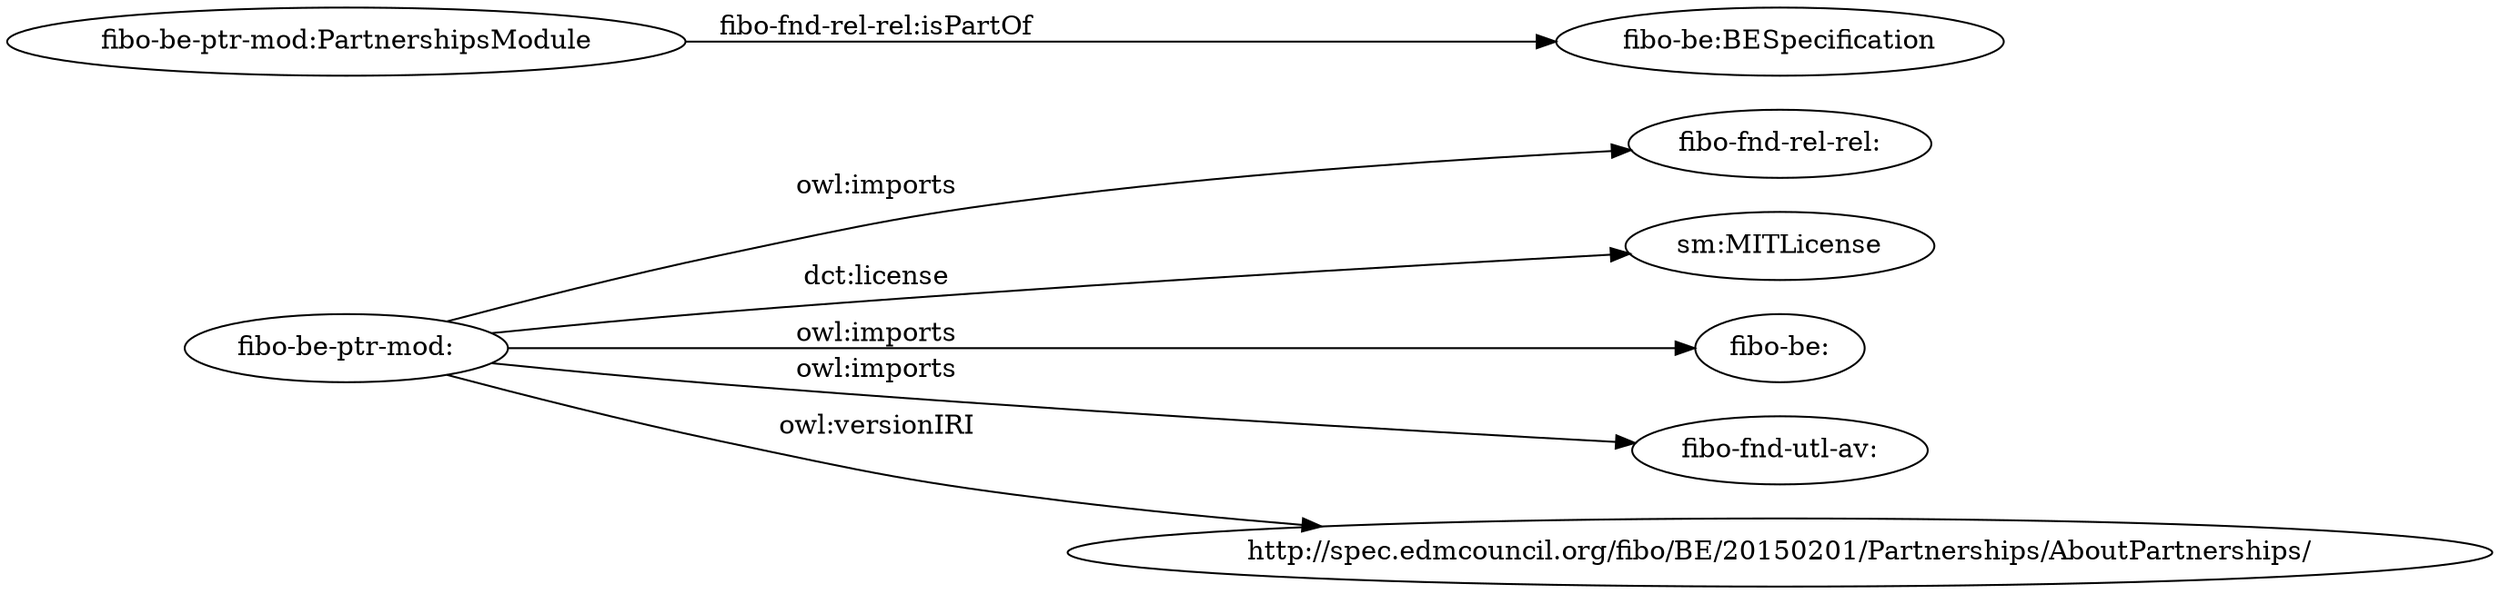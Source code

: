 digraph ar2dtool_diagram { 
rankdir=LR;
size="1501"
	"fibo-be-ptr-mod:" -> "fibo-fnd-rel-rel:" [ label = "owl:imports" ];
	"fibo-be-ptr-mod:" -> "sm:MITLicense" [ label = "dct:license" ];
	"fibo-be-ptr-mod:" -> "fibo-be:" [ label = "owl:imports" ];
	"fibo-be-ptr-mod:" -> "fibo-fnd-utl-av:" [ label = "owl:imports" ];
	"fibo-be-ptr-mod:" -> "http://spec.edmcouncil.org/fibo/BE/20150201/Partnerships/AboutPartnerships/" [ label = "owl:versionIRI" ];
	"fibo-be-ptr-mod:PartnershipsModule" -> "fibo-be:BESpecification" [ label = "fibo-fnd-rel-rel:isPartOf" ];

}
